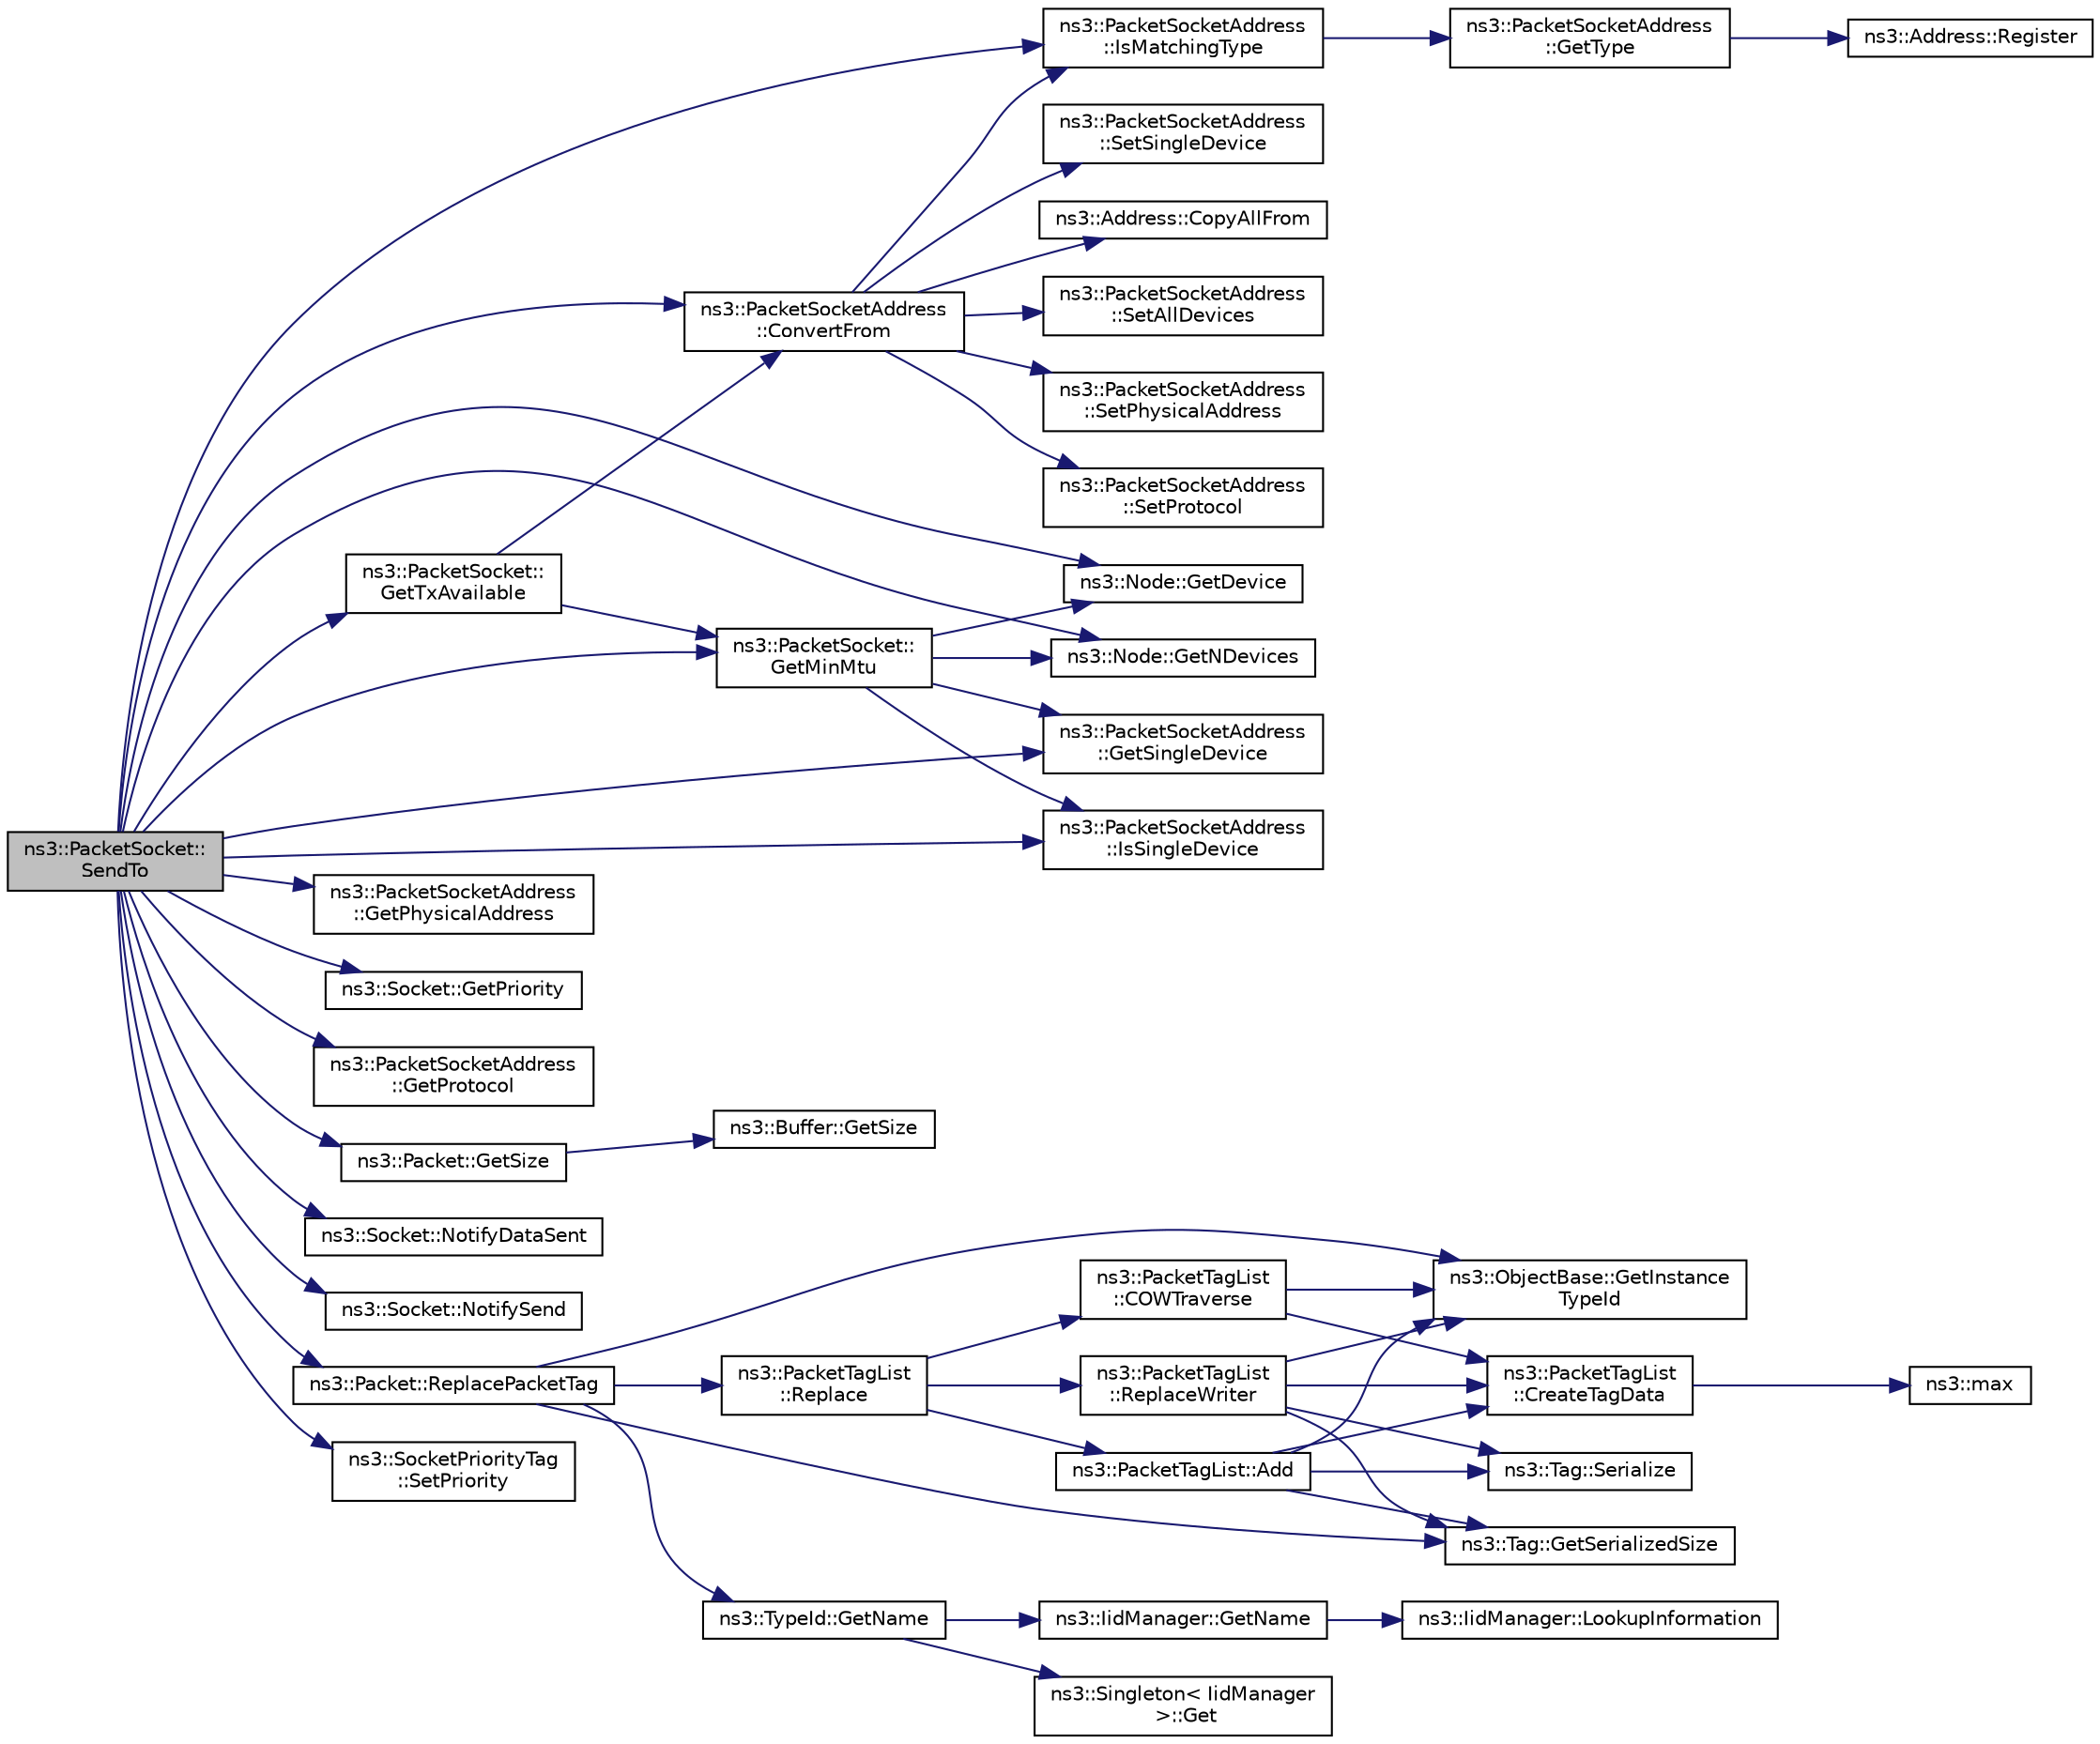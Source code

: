 digraph "ns3::PacketSocket::SendTo"
{
 // LATEX_PDF_SIZE
  edge [fontname="Helvetica",fontsize="10",labelfontname="Helvetica",labelfontsize="10"];
  node [fontname="Helvetica",fontsize="10",shape=record];
  rankdir="LR";
  Node1 [label="ns3::PacketSocket::\lSendTo",height=0.2,width=0.4,color="black", fillcolor="grey75", style="filled", fontcolor="black",tooltip="Send data to a specified peer."];
  Node1 -> Node2 [color="midnightblue",fontsize="10",style="solid",fontname="Helvetica"];
  Node2 [label="ns3::PacketSocketAddress\l::ConvertFrom",height=0.2,width=0.4,color="black", fillcolor="white", style="filled",URL="$classns3_1_1_packet_socket_address.html#ab90d0401de757d2da5bf1ad07af2ecf5",tooltip=" "];
  Node2 -> Node3 [color="midnightblue",fontsize="10",style="solid",fontname="Helvetica"];
  Node3 [label="ns3::Address::CopyAllFrom",height=0.2,width=0.4,color="black", fillcolor="white", style="filled",URL="$classns3_1_1_address.html#aaf5b61c614b93ec9e15b7d9266379087",tooltip=" "];
  Node2 -> Node4 [color="midnightblue",fontsize="10",style="solid",fontname="Helvetica"];
  Node4 [label="ns3::PacketSocketAddress\l::IsMatchingType",height=0.2,width=0.4,color="black", fillcolor="white", style="filled",URL="$classns3_1_1_packet_socket_address.html#a9426c99ec2c26c22d3920ca5c63ae1cd",tooltip=" "];
  Node4 -> Node5 [color="midnightblue",fontsize="10",style="solid",fontname="Helvetica"];
  Node5 [label="ns3::PacketSocketAddress\l::GetType",height=0.2,width=0.4,color="black", fillcolor="white", style="filled",URL="$classns3_1_1_packet_socket_address.html#a703aa2fb4a6a54902db175138723d6c9",tooltip="Return the Type of address."];
  Node5 -> Node6 [color="midnightblue",fontsize="10",style="solid",fontname="Helvetica"];
  Node6 [label="ns3::Address::Register",height=0.2,width=0.4,color="black", fillcolor="white", style="filled",URL="$classns3_1_1_address.html#a75d239c79bb3c39d64a8db4f2d3d9b20",tooltip="Allocate a new type id for a new type of address."];
  Node2 -> Node7 [color="midnightblue",fontsize="10",style="solid",fontname="Helvetica"];
  Node7 [label="ns3::PacketSocketAddress\l::SetAllDevices",height=0.2,width=0.4,color="black", fillcolor="white", style="filled",URL="$classns3_1_1_packet_socket_address.html#a9bfc218130b3c7777ff684157a56e42f",tooltip="Set the address to match all the outgoing NetDevice."];
  Node2 -> Node8 [color="midnightblue",fontsize="10",style="solid",fontname="Helvetica"];
  Node8 [label="ns3::PacketSocketAddress\l::SetPhysicalAddress",height=0.2,width=0.4,color="black", fillcolor="white", style="filled",URL="$classns3_1_1_packet_socket_address.html#a9452f9410a97e57344e464e25c2ab0f3",tooltip="Set the destination address."];
  Node2 -> Node9 [color="midnightblue",fontsize="10",style="solid",fontname="Helvetica"];
  Node9 [label="ns3::PacketSocketAddress\l::SetProtocol",height=0.2,width=0.4,color="black", fillcolor="white", style="filled",URL="$classns3_1_1_packet_socket_address.html#a9020962e39c238277f3b2f0de605647a",tooltip="Set the protocol."];
  Node2 -> Node10 [color="midnightblue",fontsize="10",style="solid",fontname="Helvetica"];
  Node10 [label="ns3::PacketSocketAddress\l::SetSingleDevice",height=0.2,width=0.4,color="black", fillcolor="white", style="filled",URL="$classns3_1_1_packet_socket_address.html#ad1caa016f4d27c9d5f2c06dbfc53f8a3",tooltip="Set the address to match only a specified NetDevice."];
  Node1 -> Node11 [color="midnightblue",fontsize="10",style="solid",fontname="Helvetica"];
  Node11 [label="ns3::Node::GetDevice",height=0.2,width=0.4,color="black", fillcolor="white", style="filled",URL="$classns3_1_1_node.html#ad5e10d46d12a255573c53d5db0fc043b",tooltip="Retrieve the index-th NetDevice associated to this node."];
  Node1 -> Node12 [color="midnightblue",fontsize="10",style="solid",fontname="Helvetica"];
  Node12 [label="ns3::PacketSocket::\lGetMinMtu",height=0.2,width=0.4,color="black", fillcolor="white", style="filled",URL="$classns3_1_1_packet_socket.html#a9e09e488b754856373c248b1e311acd4",tooltip="Get the minimum MTU supported by the NetDevices bound to a specific address."];
  Node12 -> Node11 [color="midnightblue",fontsize="10",style="solid",fontname="Helvetica"];
  Node12 -> Node13 [color="midnightblue",fontsize="10",style="solid",fontname="Helvetica"];
  Node13 [label="ns3::Node::GetNDevices",height=0.2,width=0.4,color="black", fillcolor="white", style="filled",URL="$classns3_1_1_node.html#ab160c405a94d258f6fc5e4e3fd33cecd",tooltip=" "];
  Node12 -> Node14 [color="midnightblue",fontsize="10",style="solid",fontname="Helvetica"];
  Node14 [label="ns3::PacketSocketAddress\l::GetSingleDevice",height=0.2,width=0.4,color="black", fillcolor="white", style="filled",URL="$classns3_1_1_packet_socket_address.html#ad2801c3e0cbffd53da178735df96a82b",tooltip="Get the device this address is bound to."];
  Node12 -> Node15 [color="midnightblue",fontsize="10",style="solid",fontname="Helvetica"];
  Node15 [label="ns3::PacketSocketAddress\l::IsSingleDevice",height=0.2,width=0.4,color="black", fillcolor="white", style="filled",URL="$classns3_1_1_packet_socket_address.html#a6128f95b8619e15aa267833c38c766d9",tooltip="Checks if the address is bound to a specified NetDevice."];
  Node1 -> Node13 [color="midnightblue",fontsize="10",style="solid",fontname="Helvetica"];
  Node1 -> Node16 [color="midnightblue",fontsize="10",style="solid",fontname="Helvetica"];
  Node16 [label="ns3::PacketSocketAddress\l::GetPhysicalAddress",height=0.2,width=0.4,color="black", fillcolor="white", style="filled",URL="$classns3_1_1_packet_socket_address.html#a952e94eb73807b7bac5de51fa5307c27",tooltip="Get the destination address."];
  Node1 -> Node17 [color="midnightblue",fontsize="10",style="solid",fontname="Helvetica"];
  Node17 [label="ns3::Socket::GetPriority",height=0.2,width=0.4,color="black", fillcolor="white", style="filled",URL="$classns3_1_1_socket.html#a0f7c9448fb07c84952735c7b1fb170ba",tooltip="Query the priority value of this socket."];
  Node1 -> Node18 [color="midnightblue",fontsize="10",style="solid",fontname="Helvetica"];
  Node18 [label="ns3::PacketSocketAddress\l::GetProtocol",height=0.2,width=0.4,color="black", fillcolor="white", style="filled",URL="$classns3_1_1_packet_socket_address.html#a7d4f01a4a9d5c85f823520cb5b40c81b",tooltip="Get the protocol."];
  Node1 -> Node14 [color="midnightblue",fontsize="10",style="solid",fontname="Helvetica"];
  Node1 -> Node19 [color="midnightblue",fontsize="10",style="solid",fontname="Helvetica"];
  Node19 [label="ns3::Packet::GetSize",height=0.2,width=0.4,color="black", fillcolor="white", style="filled",URL="$classns3_1_1_packet.html#afff7cb1ff518ee6dc0d424e10a5ad6ec",tooltip="Returns the the size in bytes of the packet (including the zero-filled initial payload)."];
  Node19 -> Node20 [color="midnightblue",fontsize="10",style="solid",fontname="Helvetica"];
  Node20 [label="ns3::Buffer::GetSize",height=0.2,width=0.4,color="black", fillcolor="white", style="filled",URL="$classns3_1_1_buffer.html#a60c9172d2b102f8856c81b2126c8b209",tooltip=" "];
  Node1 -> Node21 [color="midnightblue",fontsize="10",style="solid",fontname="Helvetica"];
  Node21 [label="ns3::PacketSocket::\lGetTxAvailable",height=0.2,width=0.4,color="black", fillcolor="white", style="filled",URL="$classns3_1_1_packet_socket.html#a3b7c4884648f1f5be9c284b29618525e",tooltip="Returns the number of bytes which can be sent in a single call to Send."];
  Node21 -> Node2 [color="midnightblue",fontsize="10",style="solid",fontname="Helvetica"];
  Node21 -> Node12 [color="midnightblue",fontsize="10",style="solid",fontname="Helvetica"];
  Node1 -> Node4 [color="midnightblue",fontsize="10",style="solid",fontname="Helvetica"];
  Node1 -> Node15 [color="midnightblue",fontsize="10",style="solid",fontname="Helvetica"];
  Node1 -> Node22 [color="midnightblue",fontsize="10",style="solid",fontname="Helvetica"];
  Node22 [label="ns3::Socket::NotifyDataSent",height=0.2,width=0.4,color="black", fillcolor="white", style="filled",URL="$classns3_1_1_socket.html#ae478fc503f7041a1da5e9db361f1ae20",tooltip="Notify through the callback (if set) that some data have been sent."];
  Node1 -> Node23 [color="midnightblue",fontsize="10",style="solid",fontname="Helvetica"];
  Node23 [label="ns3::Socket::NotifySend",height=0.2,width=0.4,color="black", fillcolor="white", style="filled",URL="$classns3_1_1_socket.html#a34cd5de5b9feeadd6ba8973b954c3d5f",tooltip="Notify through the callback (if set) that some data have been sent."];
  Node1 -> Node24 [color="midnightblue",fontsize="10",style="solid",fontname="Helvetica"];
  Node24 [label="ns3::Packet::ReplacePacketTag",height=0.2,width=0.4,color="black", fillcolor="white", style="filled",URL="$classns3_1_1_packet.html#afb014ae9f4adddbfc51c64b085bfd405",tooltip="Replace the value of a packet tag."];
  Node24 -> Node25 [color="midnightblue",fontsize="10",style="solid",fontname="Helvetica"];
  Node25 [label="ns3::ObjectBase::GetInstance\lTypeId",height=0.2,width=0.4,color="black", fillcolor="white", style="filled",URL="$classns3_1_1_object_base.html#abe5b43a6f5b99a92a4c3122db31f06fb",tooltip="Get the most derived TypeId for this Object."];
  Node24 -> Node26 [color="midnightblue",fontsize="10",style="solid",fontname="Helvetica"];
  Node26 [label="ns3::TypeId::GetName",height=0.2,width=0.4,color="black", fillcolor="white", style="filled",URL="$classns3_1_1_type_id.html#abc4965475a579c2afdc668d7a7d58374",tooltip="Get the name."];
  Node26 -> Node27 [color="midnightblue",fontsize="10",style="solid",fontname="Helvetica"];
  Node27 [label="ns3::Singleton\< IidManager\l \>::Get",height=0.2,width=0.4,color="black", fillcolor="white", style="filled",URL="$classns3_1_1_singleton.html#a80a2cd3c25a27ea72add7a9f7a141ffa",tooltip="Get a pointer to the singleton instance."];
  Node26 -> Node28 [color="midnightblue",fontsize="10",style="solid",fontname="Helvetica"];
  Node28 [label="ns3::IidManager::GetName",height=0.2,width=0.4,color="black", fillcolor="white", style="filled",URL="$classns3_1_1_iid_manager.html#a6658aaa8120efd885e98addb76a6f1d4",tooltip="Get the name of a type id."];
  Node28 -> Node29 [color="midnightblue",fontsize="10",style="solid",fontname="Helvetica"];
  Node29 [label="ns3::IidManager::LookupInformation",height=0.2,width=0.4,color="black", fillcolor="white", style="filled",URL="$classns3_1_1_iid_manager.html#a84af06b798b21fa700469a3ac5f65f3f",tooltip="Retrieve the information record for a type."];
  Node24 -> Node30 [color="midnightblue",fontsize="10",style="solid",fontname="Helvetica"];
  Node30 [label="ns3::Tag::GetSerializedSize",height=0.2,width=0.4,color="black", fillcolor="white", style="filled",URL="$classns3_1_1_tag.html#a01c8efdea943fd8cce2ef5d4d67eefa6",tooltip=" "];
  Node24 -> Node31 [color="midnightblue",fontsize="10",style="solid",fontname="Helvetica"];
  Node31 [label="ns3::PacketTagList\l::Replace",height=0.2,width=0.4,color="black", fillcolor="white", style="filled",URL="$classns3_1_1_packet_tag_list.html#a6a6bc266832b2cead6cf42e3daee1041",tooltip="Replace the value of a tag."];
  Node31 -> Node32 [color="midnightblue",fontsize="10",style="solid",fontname="Helvetica"];
  Node32 [label="ns3::PacketTagList::Add",height=0.2,width=0.4,color="black", fillcolor="white", style="filled",URL="$classns3_1_1_packet_tag_list.html#af0d2442e29d24184d7c439f69977fbad",tooltip="Add a tag to the head of this branch."];
  Node32 -> Node33 [color="midnightblue",fontsize="10",style="solid",fontname="Helvetica"];
  Node33 [label="ns3::PacketTagList\l::CreateTagData",height=0.2,width=0.4,color="black", fillcolor="white", style="filled",URL="$classns3_1_1_packet_tag_list.html#abfab9cfb3a21336e2f7962cc51fcff94",tooltip="Allocate and construct a TagData struct, sizing the data area large enough to serialize dataSize byte..."];
  Node33 -> Node34 [color="midnightblue",fontsize="10",style="solid",fontname="Helvetica"];
  Node34 [label="ns3::max",height=0.2,width=0.4,color="black", fillcolor="white", style="filled",URL="$namespacens3.html#a548291fa9e4e7d6a57814dfcbbebce9b",tooltip=" "];
  Node32 -> Node25 [color="midnightblue",fontsize="10",style="solid",fontname="Helvetica"];
  Node32 -> Node30 [color="midnightblue",fontsize="10",style="solid",fontname="Helvetica"];
  Node32 -> Node35 [color="midnightblue",fontsize="10",style="solid",fontname="Helvetica"];
  Node35 [label="ns3::Tag::Serialize",height=0.2,width=0.4,color="black", fillcolor="white", style="filled",URL="$classns3_1_1_tag.html#ac9aa7c4f923da5d2c82de94690101dc3",tooltip=" "];
  Node31 -> Node36 [color="midnightblue",fontsize="10",style="solid",fontname="Helvetica"];
  Node36 [label="ns3::PacketTagList\l::COWTraverse",height=0.2,width=0.4,color="black", fillcolor="white", style="filled",URL="$classns3_1_1_packet_tag_list.html#a7d98f0fe590d22f8224d718af0ac9713",tooltip="Traverse the list implementing copy-on-write, using Writer."];
  Node36 -> Node33 [color="midnightblue",fontsize="10",style="solid",fontname="Helvetica"];
  Node36 -> Node25 [color="midnightblue",fontsize="10",style="solid",fontname="Helvetica"];
  Node31 -> Node37 [color="midnightblue",fontsize="10",style="solid",fontname="Helvetica"];
  Node37 [label="ns3::PacketTagList\l::ReplaceWriter",height=0.2,width=0.4,color="black", fillcolor="white", style="filled",URL="$classns3_1_1_packet_tag_list.html#a21cfeb795e3ef3a688d6114272d41c53",tooltip="Copy-on-write implementing Replace."];
  Node37 -> Node33 [color="midnightblue",fontsize="10",style="solid",fontname="Helvetica"];
  Node37 -> Node25 [color="midnightblue",fontsize="10",style="solid",fontname="Helvetica"];
  Node37 -> Node30 [color="midnightblue",fontsize="10",style="solid",fontname="Helvetica"];
  Node37 -> Node35 [color="midnightblue",fontsize="10",style="solid",fontname="Helvetica"];
  Node1 -> Node38 [color="midnightblue",fontsize="10",style="solid",fontname="Helvetica"];
  Node38 [label="ns3::SocketPriorityTag\l::SetPriority",height=0.2,width=0.4,color="black", fillcolor="white", style="filled",URL="$classns3_1_1_socket_priority_tag.html#aca4be6f3e7c133189a76171488be5cf4",tooltip="Set the tag's priority."];
}
